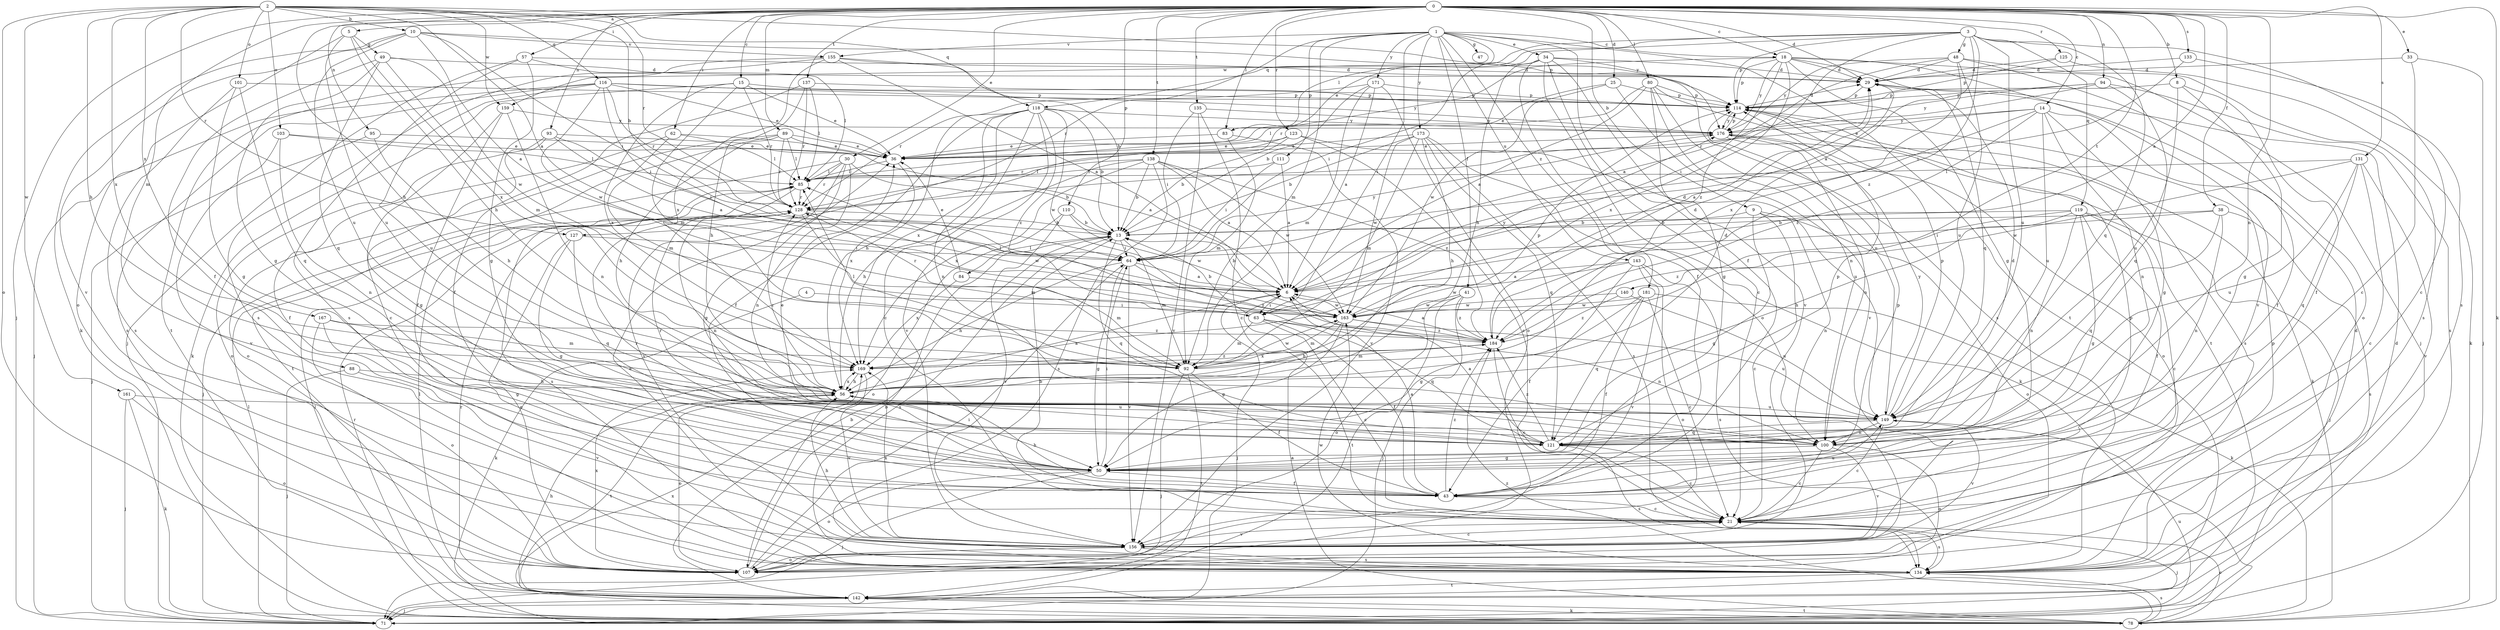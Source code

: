 strict digraph  {
0;
1;
2;
3;
4;
5;
6;
8;
9;
10;
13;
14;
15;
18;
21;
25;
29;
30;
33;
34;
36;
38;
41;
43;
47;
48;
49;
50;
56;
57;
62;
63;
64;
71;
78;
80;
83;
84;
85;
88;
89;
92;
93;
94;
95;
100;
101;
103;
107;
110;
111;
114;
116;
118;
119;
121;
123;
125;
127;
128;
131;
133;
134;
135;
137;
138;
140;
142;
143;
149;
155;
156;
159;
161;
163;
167;
169;
171;
173;
176;
181;
184;
0 -> 5  [label=a];
0 -> 6  [label=a];
0 -> 8  [label=b];
0 -> 9  [label=b];
0 -> 14  [label=c];
0 -> 15  [label=c];
0 -> 18  [label=c];
0 -> 25  [label=d];
0 -> 29  [label=d];
0 -> 30  [label=e];
0 -> 33  [label=e];
0 -> 38  [label=f];
0 -> 56  [label=h];
0 -> 57  [label=i];
0 -> 62  [label=i];
0 -> 71  [label=j];
0 -> 78  [label=k];
0 -> 80  [label=l];
0 -> 83  [label=l];
0 -> 88  [label=m];
0 -> 89  [label=m];
0 -> 93  [label=n];
0 -> 94  [label=n];
0 -> 95  [label=n];
0 -> 100  [label=n];
0 -> 110  [label=p];
0 -> 123  [label=r];
0 -> 125  [label=r];
0 -> 131  [label=s];
0 -> 133  [label=s];
0 -> 135  [label=t];
0 -> 137  [label=t];
0 -> 138  [label=t];
0 -> 140  [label=t];
1 -> 18  [label=c];
1 -> 34  [label=e];
1 -> 41  [label=f];
1 -> 43  [label=f];
1 -> 47  [label=g];
1 -> 63  [label=i];
1 -> 92  [label=m];
1 -> 111  [label=p];
1 -> 127  [label=r];
1 -> 142  [label=t];
1 -> 143  [label=u];
1 -> 155  [label=v];
1 -> 159  [label=w];
1 -> 171  [label=y];
1 -> 173  [label=y];
1 -> 181  [label=z];
2 -> 6  [label=a];
2 -> 10  [label=b];
2 -> 13  [label=b];
2 -> 56  [label=h];
2 -> 101  [label=o];
2 -> 103  [label=o];
2 -> 107  [label=o];
2 -> 116  [label=q];
2 -> 118  [label=q];
2 -> 127  [label=r];
2 -> 128  [label=r];
2 -> 159  [label=w];
2 -> 161  [label=w];
2 -> 167  [label=x];
2 -> 169  [label=x];
2 -> 176  [label=y];
3 -> 6  [label=a];
3 -> 36  [label=e];
3 -> 48  [label=g];
3 -> 63  [label=i];
3 -> 83  [label=l];
3 -> 114  [label=p];
3 -> 118  [label=q];
3 -> 119  [label=q];
3 -> 121  [label=q];
3 -> 134  [label=s];
3 -> 149  [label=u];
3 -> 184  [label=z];
4 -> 63  [label=i];
4 -> 78  [label=k];
5 -> 49  [label=g];
5 -> 56  [label=h];
5 -> 107  [label=o];
5 -> 149  [label=u];
5 -> 169  [label=x];
6 -> 13  [label=b];
6 -> 63  [label=i];
6 -> 71  [label=j];
6 -> 163  [label=w];
8 -> 43  [label=f];
8 -> 50  [label=g];
8 -> 114  [label=p];
8 -> 149  [label=u];
9 -> 13  [label=b];
9 -> 21  [label=c];
9 -> 50  [label=g];
9 -> 100  [label=n];
9 -> 107  [label=o];
10 -> 6  [label=a];
10 -> 64  [label=i];
10 -> 78  [label=k];
10 -> 114  [label=p];
10 -> 149  [label=u];
10 -> 155  [label=v];
10 -> 156  [label=v];
13 -> 64  [label=i];
13 -> 84  [label=l];
13 -> 92  [label=m];
13 -> 121  [label=q];
13 -> 134  [label=s];
14 -> 6  [label=a];
14 -> 36  [label=e];
14 -> 43  [label=f];
14 -> 50  [label=g];
14 -> 100  [label=n];
14 -> 149  [label=u];
14 -> 176  [label=y];
14 -> 184  [label=z];
15 -> 36  [label=e];
15 -> 78  [label=k];
15 -> 92  [label=m];
15 -> 114  [label=p];
15 -> 128  [label=r];
15 -> 169  [label=x];
18 -> 29  [label=d];
18 -> 50  [label=g];
18 -> 71  [label=j];
18 -> 114  [label=p];
18 -> 121  [label=q];
18 -> 128  [label=r];
18 -> 156  [label=v];
18 -> 169  [label=x];
18 -> 176  [label=y];
18 -> 184  [label=z];
21 -> 13  [label=b];
21 -> 71  [label=j];
21 -> 114  [label=p];
21 -> 134  [label=s];
21 -> 156  [label=v];
25 -> 36  [label=e];
25 -> 114  [label=p];
25 -> 156  [label=v];
25 -> 163  [label=w];
29 -> 114  [label=p];
30 -> 13  [label=b];
30 -> 50  [label=g];
30 -> 71  [label=j];
30 -> 85  [label=l];
30 -> 100  [label=n];
30 -> 128  [label=r];
30 -> 156  [label=v];
33 -> 21  [label=c];
33 -> 29  [label=d];
33 -> 71  [label=j];
34 -> 21  [label=c];
34 -> 29  [label=d];
34 -> 43  [label=f];
34 -> 56  [label=h];
34 -> 64  [label=i];
34 -> 107  [label=o];
34 -> 134  [label=s];
34 -> 156  [label=v];
36 -> 85  [label=l];
36 -> 169  [label=x];
38 -> 13  [label=b];
38 -> 64  [label=i];
38 -> 100  [label=n];
38 -> 121  [label=q];
38 -> 134  [label=s];
41 -> 71  [label=j];
41 -> 107  [label=o];
41 -> 142  [label=t];
41 -> 163  [label=w];
41 -> 184  [label=z];
43 -> 6  [label=a];
43 -> 21  [label=c];
43 -> 56  [label=h];
43 -> 114  [label=p];
43 -> 149  [label=u];
43 -> 184  [label=z];
48 -> 6  [label=a];
48 -> 29  [label=d];
48 -> 107  [label=o];
48 -> 134  [label=s];
48 -> 149  [label=u];
48 -> 169  [label=x];
48 -> 176  [label=y];
49 -> 29  [label=d];
49 -> 43  [label=f];
49 -> 50  [label=g];
49 -> 92  [label=m];
49 -> 121  [label=q];
49 -> 163  [label=w];
50 -> 43  [label=f];
50 -> 64  [label=i];
50 -> 71  [label=j];
50 -> 107  [label=o];
50 -> 128  [label=r];
56 -> 6  [label=a];
56 -> 29  [label=d];
56 -> 107  [label=o];
56 -> 128  [label=r];
56 -> 142  [label=t];
56 -> 149  [label=u];
56 -> 169  [label=x];
57 -> 29  [label=d];
57 -> 50  [label=g];
57 -> 71  [label=j];
57 -> 85  [label=l];
57 -> 134  [label=s];
62 -> 36  [label=e];
62 -> 43  [label=f];
62 -> 85  [label=l];
62 -> 92  [label=m];
63 -> 13  [label=b];
63 -> 21  [label=c];
63 -> 43  [label=f];
63 -> 85  [label=l];
63 -> 92  [label=m];
63 -> 100  [label=n];
63 -> 121  [label=q];
63 -> 176  [label=y];
64 -> 6  [label=a];
64 -> 50  [label=g];
64 -> 56  [label=h];
64 -> 156  [label=v];
64 -> 176  [label=y];
64 -> 184  [label=z];
71 -> 85  [label=l];
71 -> 149  [label=u];
78 -> 6  [label=a];
78 -> 21  [label=c];
78 -> 85  [label=l];
78 -> 128  [label=r];
78 -> 134  [label=s];
78 -> 142  [label=t];
78 -> 169  [label=x];
78 -> 184  [label=z];
80 -> 6  [label=a];
80 -> 50  [label=g];
80 -> 85  [label=l];
80 -> 100  [label=n];
80 -> 114  [label=p];
80 -> 142  [label=t];
80 -> 149  [label=u];
83 -> 36  [label=e];
83 -> 92  [label=m];
83 -> 156  [label=v];
84 -> 36  [label=e];
84 -> 92  [label=m];
84 -> 169  [label=x];
85 -> 128  [label=r];
85 -> 134  [label=s];
88 -> 56  [label=h];
88 -> 71  [label=j];
88 -> 156  [label=v];
89 -> 6  [label=a];
89 -> 36  [label=e];
89 -> 56  [label=h];
89 -> 85  [label=l];
89 -> 107  [label=o];
89 -> 128  [label=r];
89 -> 142  [label=t];
92 -> 43  [label=f];
92 -> 71  [label=j];
92 -> 85  [label=l];
92 -> 114  [label=p];
92 -> 142  [label=t];
92 -> 163  [label=w];
93 -> 6  [label=a];
93 -> 36  [label=e];
93 -> 50  [label=g];
93 -> 64  [label=i];
93 -> 107  [label=o];
94 -> 114  [label=p];
94 -> 121  [label=q];
94 -> 128  [label=r];
94 -> 134  [label=s];
94 -> 176  [label=y];
95 -> 36  [label=e];
95 -> 56  [label=h];
95 -> 71  [label=j];
100 -> 21  [label=c];
100 -> 50  [label=g];
100 -> 107  [label=o];
100 -> 156  [label=v];
101 -> 50  [label=g];
101 -> 114  [label=p];
101 -> 121  [label=q];
101 -> 134  [label=s];
103 -> 36  [label=e];
103 -> 85  [label=l];
103 -> 100  [label=n];
103 -> 156  [label=v];
107 -> 13  [label=b];
107 -> 64  [label=i];
107 -> 169  [label=x];
110 -> 13  [label=b];
110 -> 107  [label=o];
110 -> 156  [label=v];
110 -> 163  [label=w];
111 -> 6  [label=a];
111 -> 64  [label=i];
111 -> 85  [label=l];
114 -> 29  [label=d];
114 -> 134  [label=s];
114 -> 176  [label=y];
116 -> 36  [label=e];
116 -> 64  [label=i];
116 -> 71  [label=j];
116 -> 114  [label=p];
116 -> 128  [label=r];
116 -> 134  [label=s];
116 -> 149  [label=u];
116 -> 163  [label=w];
116 -> 176  [label=y];
118 -> 13  [label=b];
118 -> 21  [label=c];
118 -> 43  [label=f];
118 -> 56  [label=h];
118 -> 100  [label=n];
118 -> 156  [label=v];
118 -> 163  [label=w];
118 -> 169  [label=x];
118 -> 176  [label=y];
118 -> 184  [label=z];
119 -> 13  [label=b];
119 -> 21  [label=c];
119 -> 43  [label=f];
119 -> 50  [label=g];
119 -> 56  [label=h];
119 -> 71  [label=j];
119 -> 100  [label=n];
119 -> 184  [label=z];
121 -> 6  [label=a];
121 -> 21  [label=c];
121 -> 29  [label=d];
121 -> 36  [label=e];
121 -> 114  [label=p];
121 -> 128  [label=r];
121 -> 134  [label=s];
121 -> 184  [label=z];
123 -> 13  [label=b];
123 -> 21  [label=c];
123 -> 36  [label=e];
123 -> 128  [label=r];
123 -> 149  [label=u];
125 -> 29  [label=d];
125 -> 78  [label=k];
125 -> 114  [label=p];
127 -> 50  [label=g];
127 -> 64  [label=i];
127 -> 107  [label=o];
127 -> 121  [label=q];
128 -> 13  [label=b];
128 -> 92  [label=m];
128 -> 100  [label=n];
128 -> 163  [label=w];
131 -> 21  [label=c];
131 -> 85  [label=l];
131 -> 121  [label=q];
131 -> 149  [label=u];
131 -> 156  [label=v];
131 -> 163  [label=w];
133 -> 21  [label=c];
133 -> 29  [label=d];
133 -> 64  [label=i];
134 -> 29  [label=d];
134 -> 36  [label=e];
134 -> 114  [label=p];
134 -> 142  [label=t];
134 -> 163  [label=w];
135 -> 21  [label=c];
135 -> 64  [label=i];
135 -> 156  [label=v];
135 -> 176  [label=y];
137 -> 43  [label=f];
137 -> 56  [label=h];
137 -> 85  [label=l];
137 -> 114  [label=p];
137 -> 128  [label=r];
138 -> 6  [label=a];
138 -> 13  [label=b];
138 -> 56  [label=h];
138 -> 85  [label=l];
138 -> 134  [label=s];
138 -> 163  [label=w];
138 -> 169  [label=x];
138 -> 184  [label=z];
140 -> 149  [label=u];
140 -> 163  [label=w];
140 -> 184  [label=z];
142 -> 13  [label=b];
142 -> 29  [label=d];
142 -> 56  [label=h];
142 -> 71  [label=j];
142 -> 78  [label=k];
142 -> 85  [label=l];
142 -> 128  [label=r];
143 -> 6  [label=a];
143 -> 43  [label=f];
143 -> 107  [label=o];
143 -> 134  [label=s];
143 -> 156  [label=v];
143 -> 163  [label=w];
149 -> 21  [label=c];
149 -> 100  [label=n];
149 -> 114  [label=p];
149 -> 121  [label=q];
149 -> 156  [label=v];
149 -> 176  [label=y];
155 -> 6  [label=a];
155 -> 13  [label=b];
155 -> 29  [label=d];
155 -> 134  [label=s];
155 -> 142  [label=t];
155 -> 169  [label=x];
156 -> 21  [label=c];
156 -> 56  [label=h];
156 -> 107  [label=o];
156 -> 134  [label=s];
156 -> 169  [label=x];
159 -> 21  [label=c];
159 -> 43  [label=f];
159 -> 100  [label=n];
159 -> 176  [label=y];
161 -> 71  [label=j];
161 -> 78  [label=k];
161 -> 107  [label=o];
161 -> 149  [label=u];
163 -> 29  [label=d];
163 -> 50  [label=g];
163 -> 56  [label=h];
163 -> 92  [label=m];
163 -> 128  [label=r];
163 -> 149  [label=u];
163 -> 184  [label=z];
167 -> 50  [label=g];
167 -> 92  [label=m];
167 -> 107  [label=o];
167 -> 184  [label=z];
169 -> 56  [label=h];
169 -> 156  [label=v];
169 -> 184  [label=z];
171 -> 6  [label=a];
171 -> 13  [label=b];
171 -> 92  [label=m];
171 -> 107  [label=o];
171 -> 114  [label=p];
171 -> 128  [label=r];
173 -> 13  [label=b];
173 -> 36  [label=e];
173 -> 56  [label=h];
173 -> 78  [label=k];
173 -> 92  [label=m];
173 -> 121  [label=q];
173 -> 134  [label=s];
173 -> 163  [label=w];
176 -> 36  [label=e];
176 -> 78  [label=k];
176 -> 100  [label=n];
176 -> 107  [label=o];
176 -> 114  [label=p];
181 -> 21  [label=c];
181 -> 43  [label=f];
181 -> 50  [label=g];
181 -> 78  [label=k];
181 -> 121  [label=q];
181 -> 163  [label=w];
184 -> 6  [label=a];
184 -> 21  [label=c];
184 -> 29  [label=d];
184 -> 92  [label=m];
184 -> 169  [label=x];
}
